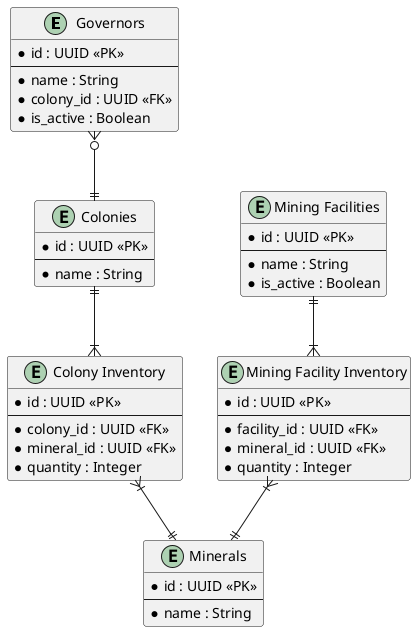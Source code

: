 @startuml

entity "Governors" as Governors {
  * id : UUID <<PK>>
  --
  * name : String
  * colony_id : UUID <<FK>>
  * is_active : Boolean
}

entity "Colonies" as Colonies {
  * id : UUID <<PK>>
  --
  * name : String
}

entity "Mining Facilities" as MiningFacilities {
  * id : UUID <<PK>>
  --
  * name : String
  * is_active : Boolean
}

entity "Minerals" as Minerals {
  * id : UUID <<PK>>
  --
  * name : String
}

entity "Colony Inventory" as ColonyInventory {
  * id : UUID <<PK>>
  --
  * colony_id : UUID <<FK>>
  * mineral_id : UUID <<FK>>
  * quantity : Integer
}

entity "Mining Facility Inventory" as MiningFacilityInventory {
  * id : UUID <<PK>>
  --
  * facility_id : UUID <<FK>>
  * mineral_id : UUID <<FK>>
  * quantity : Integer
}

Governors }o--|| Colonies
Colonies ||--|{ ColonyInventory
ColonyInventory }|--|| Minerals
MiningFacilities ||--|{ MiningFacilityInventory
MiningFacilityInventory }|--|| Minerals

@enduml
